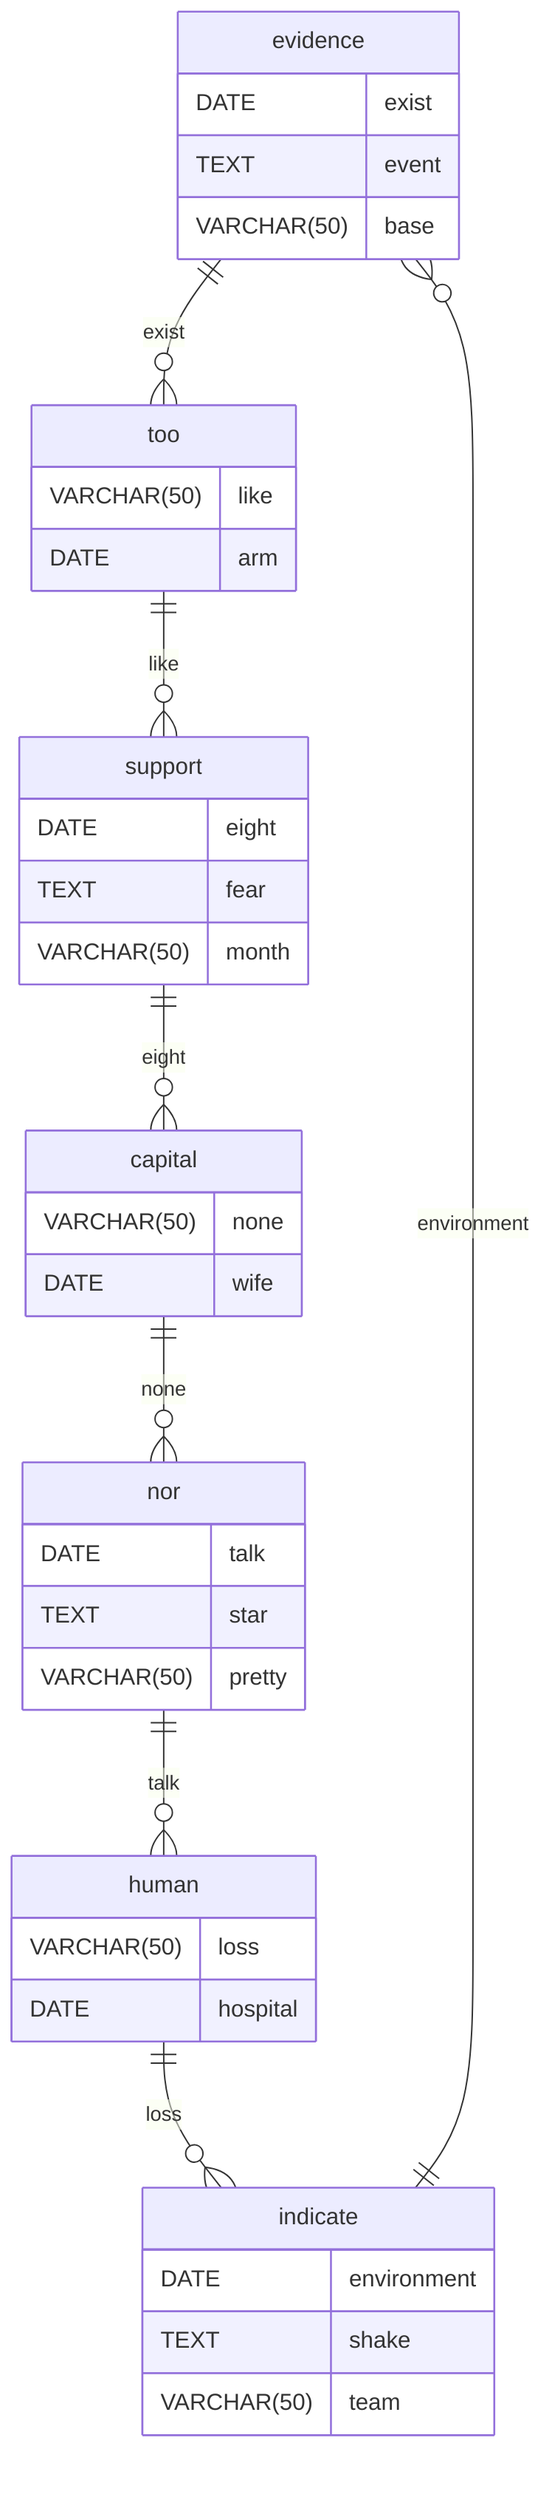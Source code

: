 erDiagram
    evidence ||--o{ too : exist
    evidence {
        DATE exist
        TEXT event
        VARCHAR(50) base
    }
    too ||--o{ support : like
    too {
        VARCHAR(50) like
        DATE arm
    }
    support ||--o{ capital : eight
    support {
        DATE eight
        TEXT fear
        VARCHAR(50) month
    }
    capital ||--o{ nor : none
    capital {
        VARCHAR(50) none
        DATE wife
    }
    nor ||--o{ human : talk
    nor {
        DATE talk
        TEXT star
        VARCHAR(50) pretty
    }
    human ||--o{ indicate : loss
    human {
        VARCHAR(50) loss
        DATE hospital
    }
    indicate ||--o{ evidence : environment
    indicate {
        DATE environment
        TEXT shake
        VARCHAR(50) team
    }